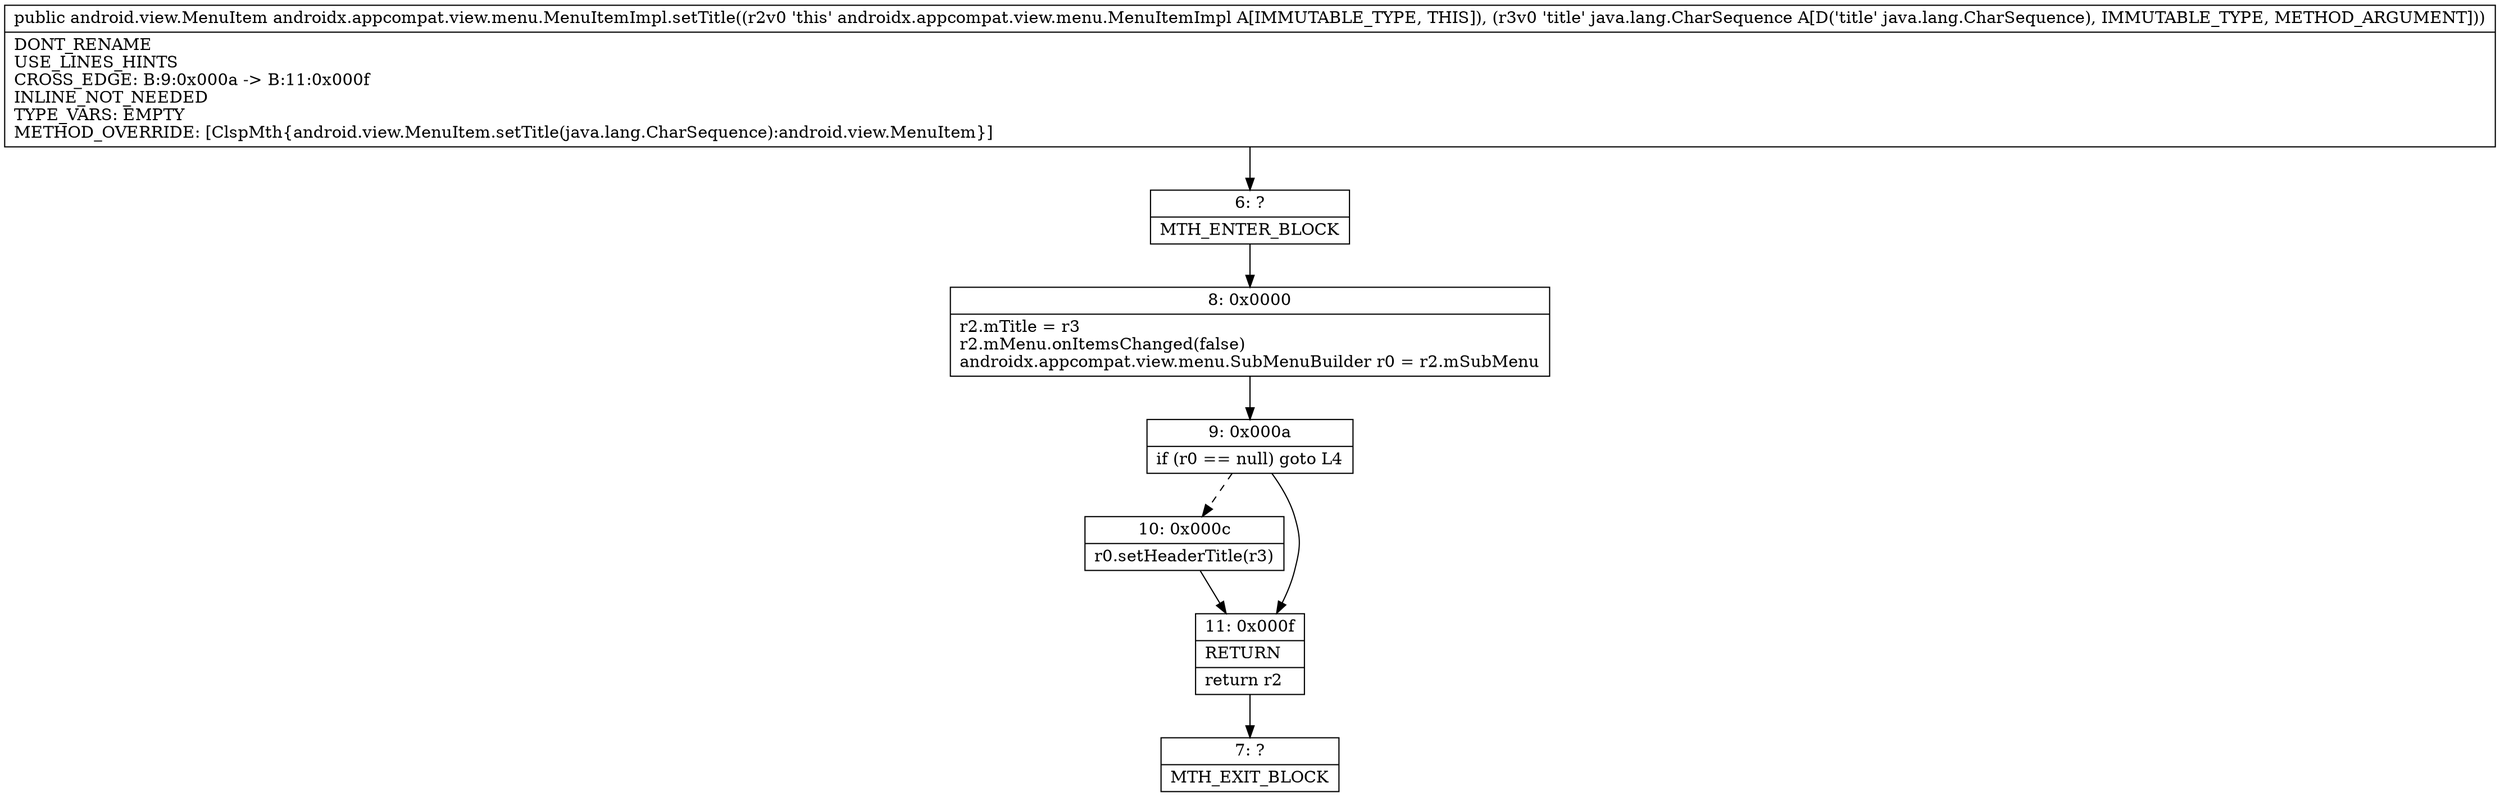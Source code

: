 digraph "CFG forandroidx.appcompat.view.menu.MenuItemImpl.setTitle(Ljava\/lang\/CharSequence;)Landroid\/view\/MenuItem;" {
Node_6 [shape=record,label="{6\:\ ?|MTH_ENTER_BLOCK\l}"];
Node_8 [shape=record,label="{8\:\ 0x0000|r2.mTitle = r3\lr2.mMenu.onItemsChanged(false)\landroidx.appcompat.view.menu.SubMenuBuilder r0 = r2.mSubMenu\l}"];
Node_9 [shape=record,label="{9\:\ 0x000a|if (r0 == null) goto L4\l}"];
Node_10 [shape=record,label="{10\:\ 0x000c|r0.setHeaderTitle(r3)\l}"];
Node_11 [shape=record,label="{11\:\ 0x000f|RETURN\l|return r2\l}"];
Node_7 [shape=record,label="{7\:\ ?|MTH_EXIT_BLOCK\l}"];
MethodNode[shape=record,label="{public android.view.MenuItem androidx.appcompat.view.menu.MenuItemImpl.setTitle((r2v0 'this' androidx.appcompat.view.menu.MenuItemImpl A[IMMUTABLE_TYPE, THIS]), (r3v0 'title' java.lang.CharSequence A[D('title' java.lang.CharSequence), IMMUTABLE_TYPE, METHOD_ARGUMENT]))  | DONT_RENAME\lUSE_LINES_HINTS\lCROSS_EDGE: B:9:0x000a \-\> B:11:0x000f\lINLINE_NOT_NEEDED\lTYPE_VARS: EMPTY\lMETHOD_OVERRIDE: [ClspMth\{android.view.MenuItem.setTitle(java.lang.CharSequence):android.view.MenuItem\}]\l}"];
MethodNode -> Node_6;Node_6 -> Node_8;
Node_8 -> Node_9;
Node_9 -> Node_10[style=dashed];
Node_9 -> Node_11;
Node_10 -> Node_11;
Node_11 -> Node_7;
}

